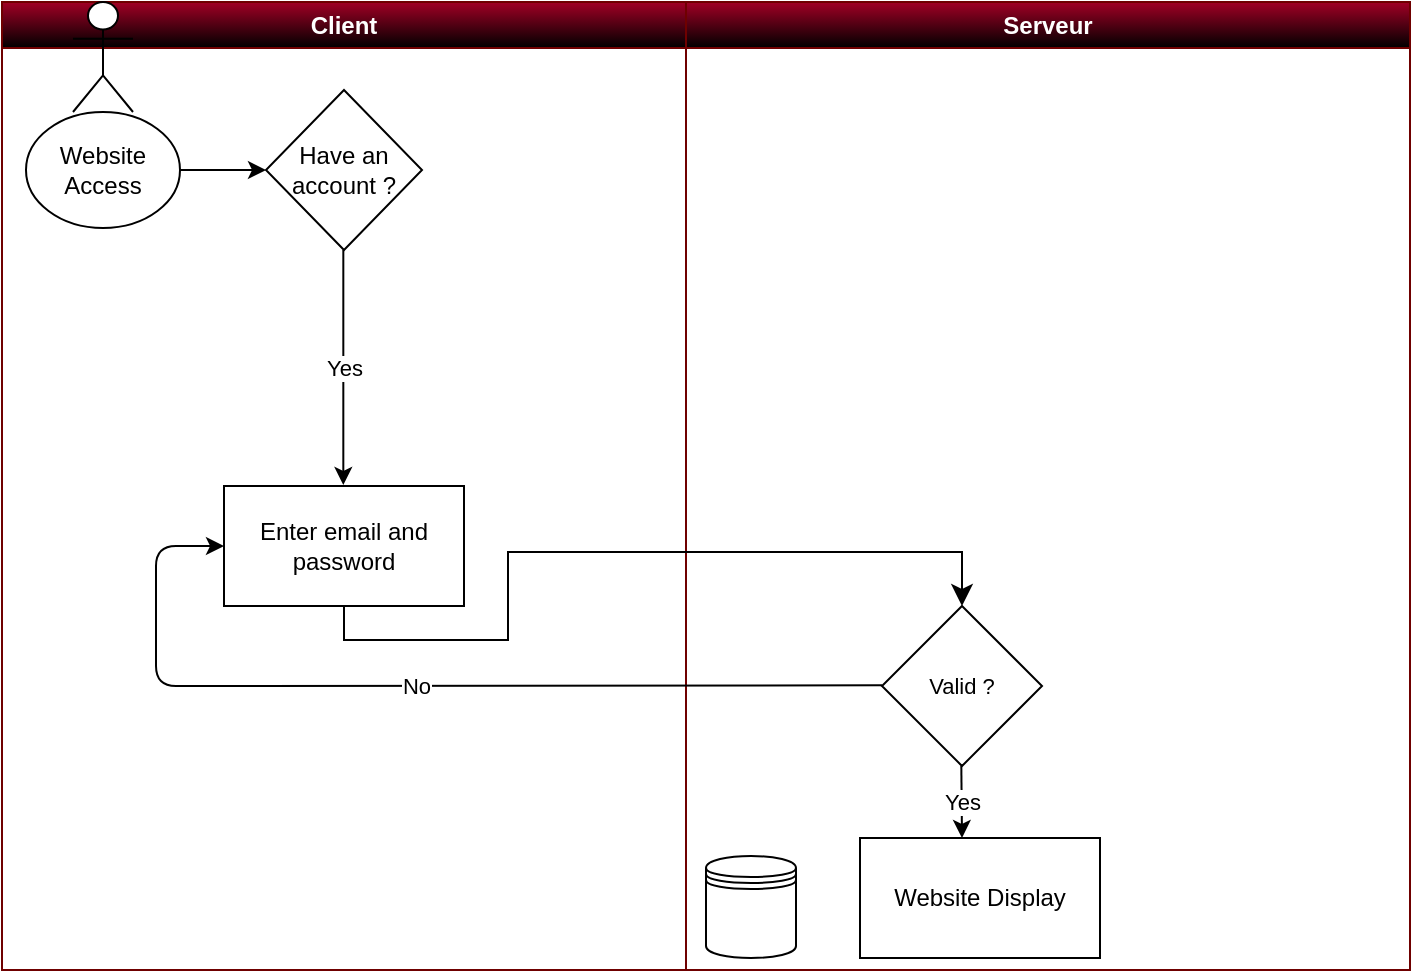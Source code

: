 <mxfile>
    <diagram id="CA0dMpzwE4d8slnkxBeP" name="diagramme_activiter">
        <mxGraphModel dx="650" dy="373" grid="1" gridSize="11" guides="1" tooltips="1" connect="1" arrows="1" fold="1" page="1" pageScale="1" pageWidth="827" pageHeight="1169" math="0" shadow="0">
            <root>
                <mxCell id="0"/>
                <mxCell id="1" parent="0"/>
                <mxCell id="2" value="Client" style="swimlane;whiteSpace=wrap;html=1;fillColor=#a20025;fontColor=#ffffff;strokeColor=#6F0000;gradientColor=#000000;swimlaneFillColor=default;" parent="1" vertex="1">
                    <mxGeometry x="88" y="132" width="342" height="484" as="geometry"/>
                </mxCell>
                <mxCell id="4" value="" style="shape=umlActor;verticalLabelPosition=bottom;verticalAlign=top;html=1;outlineConnect=0;" parent="2" vertex="1">
                    <mxGeometry x="35.5" width="30" height="55" as="geometry"/>
                </mxCell>
                <mxCell id="11" value="Website Access" style="ellipse;whiteSpace=wrap;html=1;" parent="2" vertex="1">
                    <mxGeometry x="12" y="55" width="77" height="58" as="geometry"/>
                </mxCell>
                <mxCell id="12" value="" style="endArrow=classic;html=1;exitX=1;exitY=0.5;exitDx=0;exitDy=0;" parent="2" source="11" target="13" edge="1">
                    <mxGeometry width="50" height="50" relative="1" as="geometry">
                        <mxPoint x="99" y="61" as="sourcePoint"/>
                        <mxPoint x="149" y="11" as="targetPoint"/>
                    </mxGeometry>
                </mxCell>
                <mxCell id="13" value="Have an account ?" style="rhombus;whiteSpace=wrap;html=1;" parent="2" vertex="1">
                    <mxGeometry x="132" y="44" width="78" height="80" as="geometry"/>
                </mxCell>
                <mxCell id="23" value="" style="endArrow=classic;html=1;" parent="2" edge="1">
                    <mxGeometry relative="1" as="geometry">
                        <mxPoint x="170.66" y="124.0" as="sourcePoint"/>
                        <mxPoint x="170.66" y="241.48" as="targetPoint"/>
                    </mxGeometry>
                </mxCell>
                <mxCell id="24" value="Yes" style="edgeLabel;resizable=0;html=1;align=center;verticalAlign=middle;fontSize=11;" parent="23" connectable="0" vertex="1">
                    <mxGeometry relative="1" as="geometry"/>
                </mxCell>
                <mxCell id="25" value="Enter email and password&lt;span style=&quot;color: rgba(0, 0, 0, 0); font-family: monospace; font-size: 0px; text-align: start;&quot;&gt;%3CmxGraphModel%3E%3Croot%3E%3CmxCell%20id%3D%220%22%2F%3E%3CmxCell%20id%3D%221%22%20parent%3D%220%22%2F%3E%3CmxCell%20id%3D%222%22%20value%3D%22Create%20account%20Form%22%20style%3D%22rounded%3D0%3BwhiteSpace%3Dwrap%3Bhtml%3D1%3B%22%20vertex%3D%221%22%20parent%3D%221%22%3E%3CmxGeometry%20x%3D%22517.0%22%20y%3D%22185%22%20width%3D%22120%22%20height%3D%2260%22%20as%3D%22geometry%22%2F%3E%3C%2FmxCell%3E%3C%2Froot%3E%3C%2FmxGraphModel%3E&lt;/span&gt;" style="rounded=0;whiteSpace=wrap;html=1;" parent="2" vertex="1">
                    <mxGeometry x="111.0" y="242" width="120" height="60" as="geometry"/>
                </mxCell>
                <mxCell id="3" value="Serveur" style="swimlane;whiteSpace=wrap;html=1;fillColor=#a20025;fontColor=#ffffff;strokeColor=#6F0000;gradientColor=#000000;swimlaneFillColor=default;" parent="1" vertex="1">
                    <mxGeometry x="430" y="132" width="362" height="484" as="geometry"/>
                </mxCell>
                <mxCell id="9" value="" style="shape=datastore;whiteSpace=wrap;html=1;" parent="3" vertex="1">
                    <mxGeometry x="10" y="427" width="45" height="51" as="geometry"/>
                </mxCell>
                <mxCell id="31" value="Website Display" style="rounded=0;whiteSpace=wrap;html=1;" parent="3" vertex="1">
                    <mxGeometry x="87.0" y="418" width="120" height="60" as="geometry"/>
                </mxCell>
                <mxCell id="33" value="Valid ?" style="rhombus;whiteSpace=wrap;html=1;fontSize=11;" parent="3" vertex="1">
                    <mxGeometry x="98" y="302" width="80" height="80" as="geometry"/>
                </mxCell>
                <mxCell id="43" value="" style="endArrow=classic;html=1;entryX=0;entryY=0.5;entryDx=0;entryDy=0;" parent="3" target="25" edge="1">
                    <mxGeometry relative="1" as="geometry">
                        <mxPoint x="98.0" y="341.652" as="sourcePoint"/>
                        <mxPoint x="-121" y="342.17" as="targetPoint"/>
                        <Array as="points">
                            <mxPoint x="-265" y="342"/>
                            <mxPoint x="-265" y="272"/>
                        </Array>
                    </mxGeometry>
                </mxCell>
                <mxCell id="44" value="No" style="edgeLabel;resizable=0;html=1;align=center;verticalAlign=middle;" parent="43" connectable="0" vertex="1">
                    <mxGeometry relative="1" as="geometry"/>
                </mxCell>
                <mxCell id="45" value="" style="endArrow=classic;html=1;" parent="3" edge="1">
                    <mxGeometry relative="1" as="geometry">
                        <mxPoint x="137.66" y="382" as="sourcePoint"/>
                        <mxPoint x="138" y="418" as="targetPoint"/>
                    </mxGeometry>
                </mxCell>
                <mxCell id="46" value="Yes" style="edgeLabel;resizable=0;html=1;align=center;verticalAlign=middle;fontSize=11;" parent="45" connectable="0" vertex="1">
                    <mxGeometry relative="1" as="geometry"/>
                </mxCell>
                <mxCell id="27" value="" style="edgeStyle=segmentEdgeStyle;endArrow=classic;html=1;curved=0;rounded=0;endSize=8;startSize=8;fontSize=11;exitX=0.5;exitY=1;exitDx=0;exitDy=0;entryX=0.5;entryY=0;entryDx=0;entryDy=0;" parent="1" source="25" target="33" edge="1">
                    <mxGeometry width="50" height="50" relative="1" as="geometry">
                        <mxPoint x="220" y="495" as="sourcePoint"/>
                        <mxPoint x="528" y="473" as="targetPoint"/>
                        <Array as="points">
                            <mxPoint x="259" y="451"/>
                            <mxPoint x="341" y="451"/>
                            <mxPoint x="341" y="407"/>
                            <mxPoint x="568" y="407"/>
                        </Array>
                    </mxGeometry>
                </mxCell>
            </root>
        </mxGraphModel>
    </diagram>
</mxfile>